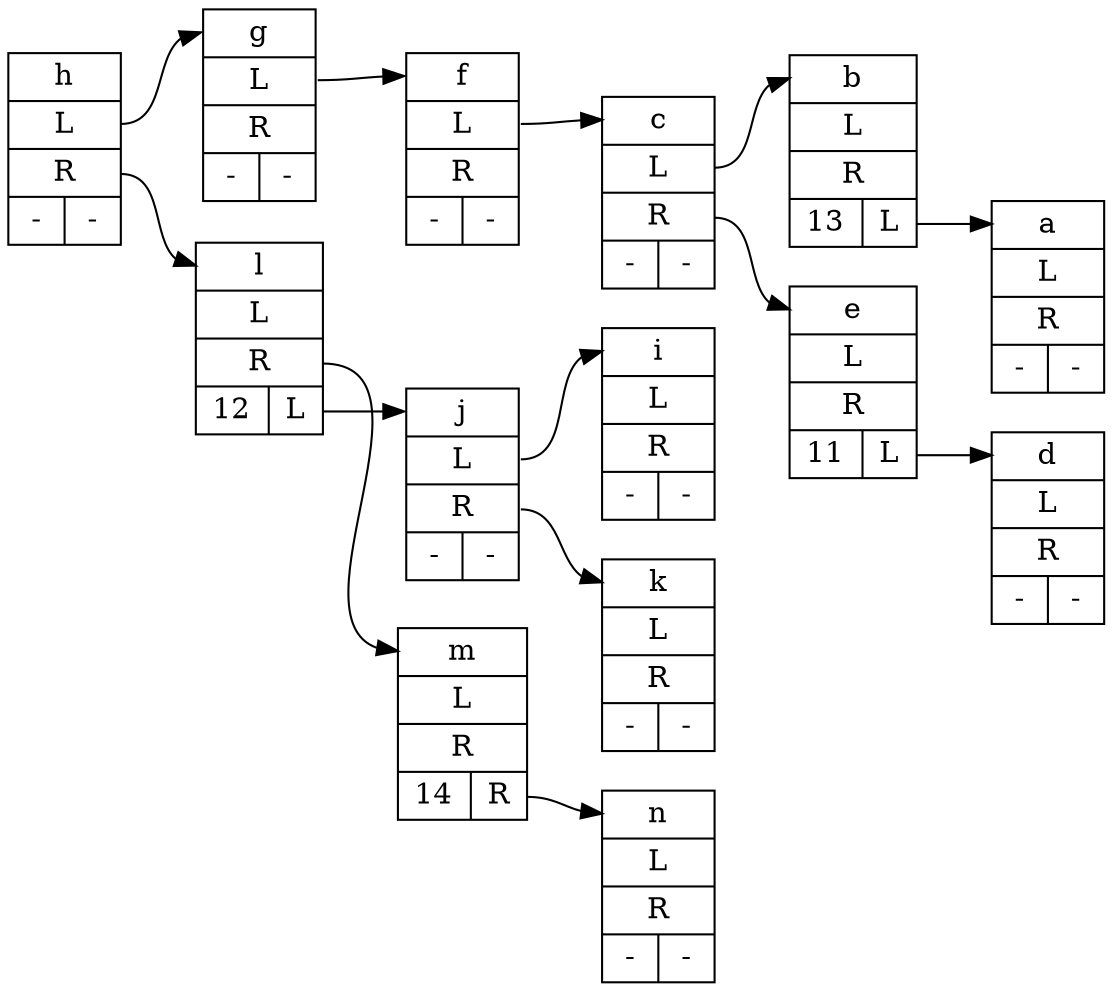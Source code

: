 digraph g {
rankdir="LR"
"60" [
  label = "<f0> h | <f1> L | <f2> R | { - | - }"
  shape = "record"
]

"80" [
  label = "<f0> g | <f1> L | <f2> R | { - | - }"
  shape = "record"
]

"100" [
  label = "<f0> f | <f1> L | <f2> R | { - | - }"
  shape = "record"
]

"120" [
  label = "<f0> c | <f1> L | <f2> R | { - | - }"
  shape = "record"
]

"140" [
  label = "<f0> b | <f1> L | <f2> R | { 13 | <f3> L }"
  shape = "record"
]

"160" [
  label = "<f0> a | <f1> L | <f2> R | { - | - }"
  shape = "record"
]

"180" [
  label = "<f0> e | <f1> L | <f2> R | { 11 | <f3> L }"
  shape = "record"
]

"200" [
  label = "<f0> d | <f1> L | <f2> R | { - | - }"
  shape = "record"
]

"220" [
  label = "<f0> l | <f1> L | <f2> R | { 12 | <f3> L }"
  shape = "record"
]

"240" [
  label = "<f0> j | <f1> L | <f2> R | { - | - }"
  shape = "record"
]

"260" [
  label = "<f0> i | <f1> L | <f2> R | { - | - }"
  shape = "record"
]

"280" [
  label = "<f0> k | <f1> L | <f2> R | { - | - }"
  shape = "record"
]

"300" [
  label = "<f0> m | <f1> L | <f2> R | { 14 | <f3> R }"
  shape = "record"
]

"320" [
  label = "<f0> n | <f1> L | <f2> R | { - | - }"
  shape = "record"
]

"60":f1 -> "80":f0

"80":f1 -> "100":f0

"100":f1 -> "120":f0

"120":f1 -> "140":f0

"140":f3 -> "160":f0

"120":f2 -> "180":f0

"180":f3 -> "200":f0

"60":f2 -> "220":f0

"220":f3 -> "240":f0

"240":f1 -> "260":f0

"240":f2 -> "280":f0

"220":f2 -> "300":f0

"300":f3 -> "320":f0

}
